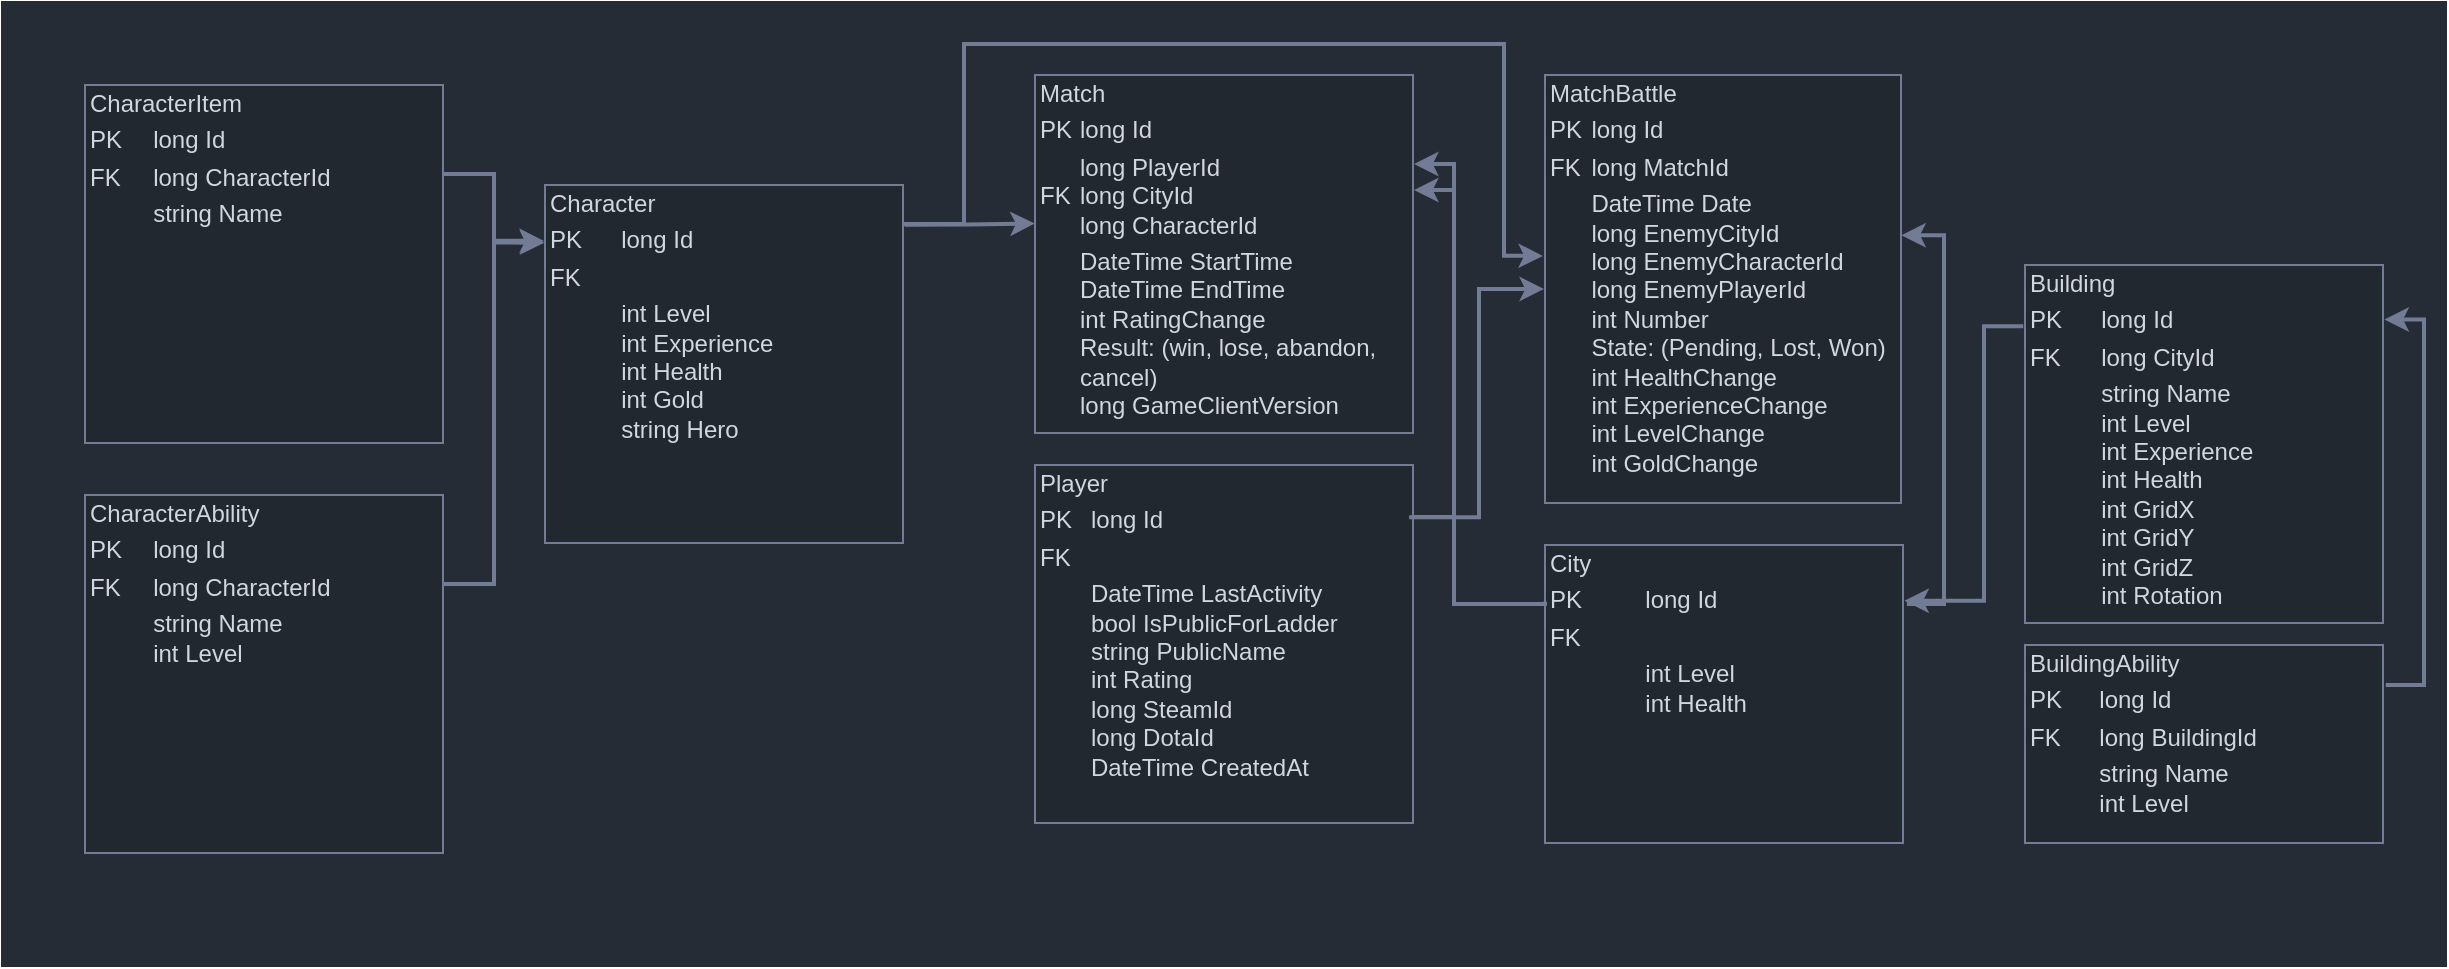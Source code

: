 <mxfile version="27.1.1">
  <diagram name="Page-1" id="mi2ZcQTUJTcLhYgJwU6D">
    <mxGraphModel dx="1426" dy="-382" grid="1" gridSize="10" guides="1" tooltips="1" connect="1" arrows="1" fold="1" page="1" pageScale="1" pageWidth="827" pageHeight="1169" math="0" shadow="0">
      <root>
        <mxCell id="0" />
        <mxCell id="1" parent="0" />
        <mxCell id="gSP_zrU58BN9yuIKza4h-1" value="`" style="rounded=0;whiteSpace=wrap;html=1;fillColor=#262C36;strokeColor=#262C36;strokeWidth=3;labelBorderColor=#737C95;fontColor=default;" vertex="1" parent="1">
          <mxGeometry x="660" y="1360" width="1220" height="480" as="geometry" />
        </mxCell>
        <mxCell id="gSP_zrU58BN9yuIKza4h-4" value="&lt;div style=&quot;box-sizing: border-box; width: 100%; background-position: 0% 0%; background-repeat: repeat; background-attachment: scroll; background-image: none; background-size: auto; background-origin: padding-box; background-clip: border-box; padding: 2px;&quot;&gt;Player&lt;/div&gt;&lt;table style=&quot;width:100%;font-size:1em;&quot; cellpadding=&quot;2&quot; cellspacing=&quot;0&quot;&gt;&lt;tbody&gt;&lt;tr&gt;&lt;td&gt;PK&lt;/td&gt;&lt;td&gt;long Id&lt;/td&gt;&lt;/tr&gt;&lt;tr&gt;&lt;td&gt;FK&lt;/td&gt;&lt;td&gt;&lt;br&gt;&lt;/td&gt;&lt;/tr&gt;&lt;tr&gt;&lt;td&gt;&lt;br&gt;&lt;/td&gt;&lt;td&gt;DateTime LastActivity&lt;br&gt;bool IsPublicForLadder&lt;br&gt;string PublicName&lt;br&gt;int Rating&lt;br&gt;long SteamId&lt;br&gt;long DotaId&lt;br&gt;DateTime CreatedAt&lt;/td&gt;&lt;/tr&gt;&lt;/tbody&gt;&lt;/table&gt;" style="verticalAlign=top;align=left;overflow=fill;html=1;whiteSpace=wrap;fontColor=#D1D7E0;labelBackgroundColor=#212830;labelBorderColor=#737C95;strokeColor=none;strokeWidth=2;fillColor=none;" vertex="1" parent="1">
          <mxGeometry x="1175" y="1590" width="190" height="180" as="geometry" />
        </mxCell>
        <mxCell id="gSP_zrU58BN9yuIKza4h-5" value="&lt;div style=&quot;box-sizing: border-box; width: 100%; background-position: 0% 0%; background-repeat: repeat; background-attachment: scroll; background-image: none; background-size: auto; background-origin: padding-box; background-clip: border-box; padding: 2px;&quot;&gt;Match&lt;/div&gt;&lt;table style=&quot;width:100%;font-size:1em;&quot; cellpadding=&quot;2&quot; cellspacing=&quot;0&quot;&gt;&lt;tbody&gt;&lt;tr&gt;&lt;td&gt;PK&lt;/td&gt;&lt;td&gt;long Id&lt;/td&gt;&lt;/tr&gt;&lt;tr&gt;&lt;td&gt;FK&lt;/td&gt;&lt;td&gt;long PlayerId&lt;br&gt;long CityId&lt;br&gt;long CharacterId&lt;/td&gt;&lt;/tr&gt;&lt;tr&gt;&lt;td&gt;&lt;br&gt;&lt;/td&gt;&lt;td&gt;DateTime StartTime&lt;br&gt;DateTime EndTime&lt;br&gt;int RatingChange&lt;br&gt;Result: (win, lose, abandon, cancel)&lt;br&gt;long GameClientVersion&lt;/td&gt;&lt;/tr&gt;&lt;/tbody&gt;&lt;/table&gt;" style="verticalAlign=top;align=left;overflow=fill;html=1;whiteSpace=wrap;fontColor=#D1D7E0;labelBackgroundColor=#212830;labelBorderColor=#737C95;strokeColor=none;strokeWidth=2;fillColor=none;" vertex="1" parent="1">
          <mxGeometry x="1175" y="1395" width="190" height="180" as="geometry" />
        </mxCell>
        <mxCell id="gSP_zrU58BN9yuIKza4h-6" value="&lt;div style=&quot;box-sizing: border-box; width: 100%; background-position: 0% 0%; background-repeat: repeat; background-attachment: scroll; background-image: none; background-size: auto; background-origin: padding-box; background-clip: border-box; padding: 2px;&quot;&gt;MatchBattle&lt;/div&gt;&lt;table style=&quot;width:100%;font-size:1em;&quot; cellpadding=&quot;2&quot; cellspacing=&quot;0&quot;&gt;&lt;tbody&gt;&lt;tr&gt;&lt;td&gt;PK&lt;/td&gt;&lt;td&gt;long Id&lt;/td&gt;&lt;/tr&gt;&lt;tr&gt;&lt;td&gt;FK&lt;/td&gt;&lt;td&gt;long MatchId&lt;/td&gt;&lt;/tr&gt;&lt;tr&gt;&lt;td&gt;&lt;br&gt;&lt;/td&gt;&lt;td&gt;DateTime Date&lt;br&gt;long EnemyCityId&lt;br&gt;long EnemyCharacterId&lt;br&gt;long EnemyPlayerId&lt;br&gt;int Number&lt;br&gt;State: (Pending, Lost, Won)&lt;br&gt;int HealthChange&lt;br&gt;int ExperienceChange&lt;br&gt;int LevelChange&lt;br&gt;int GoldChange&lt;/td&gt;&lt;/tr&gt;&lt;/tbody&gt;&lt;/table&gt;" style="verticalAlign=top;align=left;overflow=fill;html=1;whiteSpace=wrap;fontColor=#D1D7E0;labelBackgroundColor=#212830;labelBorderColor=#737C95;strokeColor=none;strokeWidth=2;fillColor=none;" vertex="1" parent="1">
          <mxGeometry x="1430" y="1395" width="179" height="215" as="geometry" />
        </mxCell>
        <mxCell id="gSP_zrU58BN9yuIKza4h-7" value="&lt;div style=&quot;box-sizing: border-box; width: 100%; background-position: 0% 0%; background-repeat: repeat; background-attachment: scroll; background-image: none; background-size: auto; background-origin: padding-box; background-clip: border-box; padding: 2px;&quot;&gt;Character&lt;/div&gt;&lt;table style=&quot;width:100%;font-size:1em;&quot; cellpadding=&quot;2&quot; cellspacing=&quot;0&quot;&gt;&lt;tbody&gt;&lt;tr&gt;&lt;td&gt;PK&lt;/td&gt;&lt;td&gt;long Id&lt;/td&gt;&lt;/tr&gt;&lt;tr&gt;&lt;td&gt;FK&lt;/td&gt;&lt;td&gt;&lt;br&gt;&lt;/td&gt;&lt;/tr&gt;&lt;tr&gt;&lt;td&gt;&lt;br&gt;&lt;/td&gt;&lt;td&gt;int Level&lt;br&gt;int Experience&lt;br&gt;int Health&lt;br&gt;int Gold&lt;br&gt;string Hero&lt;/td&gt;&lt;/tr&gt;&lt;/tbody&gt;&lt;/table&gt;" style="verticalAlign=top;align=left;overflow=fill;html=1;whiteSpace=wrap;fontColor=#D1D7E0;labelBackgroundColor=#212830;labelBorderColor=#737C95;strokeColor=none;strokeWidth=2;fillColor=none;" vertex="1" parent="1">
          <mxGeometry x="930" y="1450" width="180" height="180" as="geometry" />
        </mxCell>
        <mxCell id="gSP_zrU58BN9yuIKza4h-8" style="edgeStyle=orthogonalEdgeStyle;rounded=0;orthogonalLoop=1;jettySize=auto;html=1;entryX=0;entryY=0.158;entryDx=0;entryDy=0;entryPerimeter=0;exitX=1;exitY=0.25;exitDx=0;exitDy=0;fontColor=#D1D7E0;labelBackgroundColor=#212830;labelBorderColor=none;strokeColor=#737C95;strokeWidth=2;" edge="1" parent="1" source="gSP_zrU58BN9yuIKza4h-9" target="gSP_zrU58BN9yuIKza4h-7">
          <mxGeometry relative="1" as="geometry" />
        </mxCell>
        <mxCell id="gSP_zrU58BN9yuIKza4h-9" value="&lt;div style=&quot;box-sizing: border-box; width: 100%; background-position: 0% 0%; background-repeat: repeat; background-attachment: scroll; background-image: none; background-size: auto; background-origin: padding-box; background-clip: border-box; padding: 2px;&quot;&gt;CharacterItem&lt;/div&gt;&lt;table style=&quot;width:100%;font-size:1em;&quot; cellpadding=&quot;2&quot; cellspacing=&quot;0&quot;&gt;&lt;tbody&gt;&lt;tr&gt;&lt;td&gt;PK&lt;/td&gt;&lt;td&gt;long Id&lt;/td&gt;&lt;/tr&gt;&lt;tr&gt;&lt;td&gt;FK&lt;/td&gt;&lt;td&gt;long CharacterId&lt;/td&gt;&lt;/tr&gt;&lt;tr&gt;&lt;td&gt;&lt;br&gt;&lt;/td&gt;&lt;td&gt;string Name&lt;/td&gt;&lt;/tr&gt;&lt;/tbody&gt;&lt;/table&gt;" style="verticalAlign=top;align=left;overflow=fill;html=1;whiteSpace=wrap;fontColor=#D1D7E0;labelBackgroundColor=#212830;labelBorderColor=#737C95;strokeColor=none;strokeWidth=2;fillColor=none;" vertex="1" parent="1">
          <mxGeometry x="700" y="1400" width="180" height="180" as="geometry" />
        </mxCell>
        <mxCell id="gSP_zrU58BN9yuIKza4h-10" value="&lt;div style=&quot;box-sizing: border-box; width: 100%; background-position: 0% 0%; background-repeat: repeat; background-attachment: scroll; background-image: none; background-size: auto; background-origin: padding-box; background-clip: border-box; padding: 2px;&quot;&gt;CharacterAbility&lt;/div&gt;&lt;table style=&quot;width:100%;font-size:1em;&quot; cellpadding=&quot;2&quot; cellspacing=&quot;0&quot;&gt;&lt;tbody&gt;&lt;tr&gt;&lt;td&gt;PK&lt;/td&gt;&lt;td&gt;long Id&lt;/td&gt;&lt;/tr&gt;&lt;tr&gt;&lt;td&gt;FK&lt;/td&gt;&lt;td&gt;long CharacterId&lt;/td&gt;&lt;/tr&gt;&lt;tr&gt;&lt;td&gt;&lt;br&gt;&lt;/td&gt;&lt;td&gt;string Name&lt;br&gt;int Level&lt;/td&gt;&lt;/tr&gt;&lt;/tbody&gt;&lt;/table&gt;" style="verticalAlign=top;align=left;overflow=fill;html=1;whiteSpace=wrap;fontColor=#D1D7E0;labelBackgroundColor=#212830;labelBorderColor=#737C95;strokeColor=none;strokeWidth=2;fillColor=none;" vertex="1" parent="1">
          <mxGeometry x="700" y="1605" width="180" height="180" as="geometry" />
        </mxCell>
        <mxCell id="gSP_zrU58BN9yuIKza4h-12" style="edgeStyle=orthogonalEdgeStyle;rounded=0;orthogonalLoop=1;jettySize=auto;html=1;entryX=0.001;entryY=0.163;entryDx=0;entryDy=0;entryPerimeter=0;exitX=1;exitY=0.25;exitDx=0;exitDy=0;fontColor=#D1D7E0;labelBackgroundColor=#212830;labelBorderColor=none;strokeColor=#737C95;strokeWidth=2;" edge="1" parent="1" source="gSP_zrU58BN9yuIKza4h-10" target="gSP_zrU58BN9yuIKza4h-7">
          <mxGeometry relative="1" as="geometry" />
        </mxCell>
        <mxCell id="gSP_zrU58BN9yuIKza4h-14" value="&lt;div style=&quot;box-sizing: border-box; width: 100%; background-position: 0% 0%; background-repeat: repeat; background-attachment: scroll; background-image: none; background-size: auto; background-origin: padding-box; background-clip: border-box; padding: 2px;&quot;&gt;City&lt;/div&gt;&lt;table style=&quot;width:100%;font-size:1em;&quot; cellpadding=&quot;2&quot; cellspacing=&quot;0&quot;&gt;&lt;tbody&gt;&lt;tr&gt;&lt;td&gt;PK&lt;/td&gt;&lt;td&gt;long Id&lt;/td&gt;&lt;/tr&gt;&lt;tr&gt;&lt;td&gt;FK&lt;/td&gt;&lt;td&gt;&lt;br&gt;&lt;/td&gt;&lt;/tr&gt;&lt;tr&gt;&lt;td&gt;&lt;br&gt;&lt;/td&gt;&lt;td&gt;int Level&lt;br&gt;int Health&lt;/td&gt;&lt;/tr&gt;&lt;/tbody&gt;&lt;/table&gt;" style="verticalAlign=top;align=left;overflow=fill;html=1;whiteSpace=wrap;fontColor=#D1D7E0;labelBackgroundColor=#212830;labelBorderColor=#737C95;strokeColor=none;strokeWidth=2;fillColor=none;" vertex="1" parent="1">
          <mxGeometry x="1430" y="1630" width="180" height="150" as="geometry" />
        </mxCell>
        <mxCell id="gSP_zrU58BN9yuIKza4h-17" value="&lt;div style=&quot;box-sizing: border-box; width: 100%; background-position: 0% 0%; background-repeat: repeat; background-attachment: scroll; background-image: none; background-size: auto; background-origin: padding-box; background-clip: border-box; padding: 2px;&quot;&gt;Building&lt;/div&gt;&lt;table style=&quot;width:100%;font-size:1em;&quot; cellpadding=&quot;2&quot; cellspacing=&quot;0&quot;&gt;&lt;tbody&gt;&lt;tr&gt;&lt;td&gt;PK&lt;/td&gt;&lt;td&gt;long Id&lt;/td&gt;&lt;/tr&gt;&lt;tr&gt;&lt;td&gt;FK&lt;/td&gt;&lt;td&gt;long CityId&lt;/td&gt;&lt;/tr&gt;&lt;tr&gt;&lt;td&gt;&lt;br&gt;&lt;/td&gt;&lt;td&gt;string Name&lt;br&gt;int Level&lt;br&gt;int Experience&lt;br&gt;int Health&lt;br&gt;int GridX&lt;br&gt;int GridY&lt;br&gt;int GridZ&lt;br&gt;int Rotation&lt;/td&gt;&lt;/tr&gt;&lt;/tbody&gt;&lt;/table&gt;" style="verticalAlign=top;align=left;overflow=fill;html=1;whiteSpace=wrap;fontColor=#D1D7E0;labelBackgroundColor=#212830;labelBorderColor=#737C95;strokeColor=none;strokeWidth=2;fillColor=none;" vertex="1" parent="1">
          <mxGeometry x="1670" y="1490" width="180" height="180" as="geometry" />
        </mxCell>
        <mxCell id="gSP_zrU58BN9yuIKza4h-19" value="&lt;div style=&quot;box-sizing: border-box; width: 100%; background-position: 0% 0%; background-repeat: repeat; background-attachment: scroll; background-image: none; background-size: auto; background-origin: padding-box; background-clip: border-box; padding: 2px;&quot;&gt;BuildingAbility&lt;/div&gt;&lt;table style=&quot;width:100%;font-size:1em;&quot; cellpadding=&quot;2&quot; cellspacing=&quot;0&quot;&gt;&lt;tbody&gt;&lt;tr&gt;&lt;td&gt;PK&lt;/td&gt;&lt;td&gt;long Id&lt;/td&gt;&lt;/tr&gt;&lt;tr&gt;&lt;td&gt;FK&lt;/td&gt;&lt;td&gt;long BuildingId&lt;/td&gt;&lt;/tr&gt;&lt;tr&gt;&lt;td&gt;&lt;br&gt;&lt;/td&gt;&lt;td&gt;string Name&lt;br&gt;int Level&lt;/td&gt;&lt;/tr&gt;&lt;/tbody&gt;&lt;/table&gt;" style="verticalAlign=top;align=left;overflow=fill;html=1;whiteSpace=wrap;fontColor=#D1D7E0;labelBackgroundColor=#212830;labelBorderColor=#737C95;strokeColor=none;strokeWidth=2;fillColor=none;" vertex="1" parent="1">
          <mxGeometry x="1670" y="1680" width="180" height="100" as="geometry" />
        </mxCell>
        <mxCell id="gSP_zrU58BN9yuIKza4h-25" style="edgeStyle=orthogonalEdgeStyle;rounded=0;orthogonalLoop=1;jettySize=auto;html=1;entryX=0.002;entryY=0.415;entryDx=0;entryDy=0;entryPerimeter=0;fontColor=#D1D7E0;labelBackgroundColor=#212830;labelBorderColor=none;strokeColor=#737C95;strokeWidth=2;exitX=1.002;exitY=0.113;exitDx=0;exitDy=0;exitPerimeter=0;" edge="1" parent="1" source="gSP_zrU58BN9yuIKza4h-7" target="gSP_zrU58BN9yuIKza4h-5">
          <mxGeometry relative="1" as="geometry">
            <mxPoint x="1110" y="1470" as="sourcePoint" />
            <mxPoint x="950" y="1520" as="targetPoint" />
          </mxGeometry>
        </mxCell>
        <mxCell id="gSP_zrU58BN9yuIKza4h-26" style="edgeStyle=orthogonalEdgeStyle;rounded=0;orthogonalLoop=1;jettySize=auto;html=1;entryX=1;entryY=0.25;entryDx=0;entryDy=0;exitX=1.001;exitY=0.147;exitDx=0;exitDy=0;fontColor=#D1D7E0;labelBackgroundColor=#212830;labelBorderColor=none;strokeColor=#737C95;strokeWidth=2;exitPerimeter=0;" edge="1" parent="1" source="gSP_zrU58BN9yuIKza4h-4" target="gSP_zrU58BN9yuIKza4h-5">
          <mxGeometry relative="1" as="geometry">
            <mxPoint x="1470" y="1721" as="sourcePoint" />
            <mxPoint x="1520" y="1550" as="targetPoint" />
          </mxGeometry>
        </mxCell>
        <mxCell id="gSP_zrU58BN9yuIKza4h-29" style="edgeStyle=orthogonalEdgeStyle;rounded=0;orthogonalLoop=1;jettySize=auto;html=1;entryX=1;entryY=0.322;entryDx=0;entryDy=0;fontColor=#D1D7E0;labelBackgroundColor=#212830;labelBorderColor=none;strokeColor=#737C95;strokeWidth=2;entryPerimeter=0;exitX=0.003;exitY=0.192;exitDx=0;exitDy=0;exitPerimeter=0;" edge="1" parent="1" source="gSP_zrU58BN9yuIKza4h-14" target="gSP_zrU58BN9yuIKza4h-5">
          <mxGeometry relative="1" as="geometry">
            <mxPoint x="1385" y="1750" as="sourcePoint" />
            <mxPoint x="1380" y="1560" as="targetPoint" />
            <Array as="points">
              <mxPoint x="1431" y="1660" />
              <mxPoint x="1385" y="1660" />
              <mxPoint x="1385" y="1453" />
            </Array>
          </mxGeometry>
        </mxCell>
        <mxCell id="gSP_zrU58BN9yuIKza4h-30" style="edgeStyle=orthogonalEdgeStyle;rounded=0;orthogonalLoop=1;jettySize=auto;html=1;entryX=-0.003;entryY=0.423;entryDx=0;entryDy=0;entryPerimeter=0;fontColor=#D1D7E0;labelBackgroundColor=#212830;labelBorderColor=none;strokeColor=#737C95;strokeWidth=2;" edge="1" parent="1" target="gSP_zrU58BN9yuIKza4h-6">
          <mxGeometry relative="1" as="geometry">
            <mxPoint x="1110" y="1470" as="sourcePoint" />
            <mxPoint x="1205" y="1470" as="targetPoint" />
            <Array as="points">
              <mxPoint x="1140" y="1470" />
              <mxPoint x="1140" y="1380" />
              <mxPoint x="1410" y="1380" />
              <mxPoint x="1410" y="1486" />
            </Array>
          </mxGeometry>
        </mxCell>
        <mxCell id="gSP_zrU58BN9yuIKza4h-31" style="edgeStyle=orthogonalEdgeStyle;rounded=0;orthogonalLoop=1;jettySize=auto;html=1;entryX=0;entryY=0.5;entryDx=0;entryDy=0;exitX=0.987;exitY=0.148;exitDx=0;exitDy=0;fontColor=#D1D7E0;labelBackgroundColor=#212830;labelBorderColor=none;strokeColor=#737C95;strokeWidth=2;exitPerimeter=0;" edge="1" parent="1" source="gSP_zrU58BN9yuIKza4h-4" target="gSP_zrU58BN9yuIKza4h-6">
          <mxGeometry relative="1" as="geometry">
            <mxPoint x="1390" y="1716" as="sourcePoint" />
            <mxPoint x="1390" y="1530" as="targetPoint" />
          </mxGeometry>
        </mxCell>
        <mxCell id="gSP_zrU58BN9yuIKza4h-34" style="edgeStyle=orthogonalEdgeStyle;rounded=0;orthogonalLoop=1;jettySize=auto;html=1;entryX=1.001;entryY=0.189;entryDx=0;entryDy=0;entryPerimeter=0;fontColor=#D1D7E0;labelBackgroundColor=#212830;labelBorderColor=none;strokeColor=#737C95;strokeWidth=2;exitX=-0.002;exitY=0.173;exitDx=0;exitDy=0;exitPerimeter=0;" edge="1" parent="1" source="gSP_zrU58BN9yuIKza4h-17" target="gSP_zrU58BN9yuIKza4h-14">
          <mxGeometry relative="1" as="geometry">
            <mxPoint x="1630" y="1540" as="sourcePoint" />
            <mxPoint x="1695" y="1540" as="targetPoint" />
            <Array as="points">
              <mxPoint x="1650" y="1521" />
              <mxPoint x="1650" y="1658" />
            </Array>
          </mxGeometry>
        </mxCell>
        <mxCell id="gSP_zrU58BN9yuIKza4h-35" style="edgeStyle=orthogonalEdgeStyle;rounded=0;orthogonalLoop=1;jettySize=auto;html=1;entryX=1.001;entryY=0.154;entryDx=0;entryDy=0;entryPerimeter=0;fontColor=#D1D7E0;labelBackgroundColor=#212830;labelBorderColor=none;strokeColor=#737C95;strokeWidth=2;exitX=1.005;exitY=0.205;exitDx=0;exitDy=0;exitPerimeter=0;" edge="1" parent="1" source="gSP_zrU58BN9yuIKza4h-19" target="gSP_zrU58BN9yuIKza4h-17">
          <mxGeometry relative="1" as="geometry">
            <mxPoint x="1830" y="1680" as="sourcePoint" />
            <mxPoint x="1895" y="1680" as="targetPoint" />
          </mxGeometry>
        </mxCell>
        <mxCell id="gSP_zrU58BN9yuIKza4h-36" style="edgeStyle=orthogonalEdgeStyle;rounded=0;orthogonalLoop=1;jettySize=auto;html=1;entryX=0.998;entryY=0.375;entryDx=0;entryDy=0;entryPerimeter=0;fontColor=#D1D7E0;labelBackgroundColor=#212830;labelBorderColor=none;strokeColor=#737C95;strokeWidth=2;exitX=1.008;exitY=0.2;exitDx=0;exitDy=0;exitPerimeter=0;" edge="1" parent="1" source="gSP_zrU58BN9yuIKza4h-14" target="gSP_zrU58BN9yuIKza4h-6">
          <mxGeometry relative="1" as="geometry">
            <mxPoint x="1620" y="1680" as="sourcePoint" />
            <mxPoint x="1685" y="1680" as="targetPoint" />
            <Array as="points">
              <mxPoint x="1630" y="1660" />
              <mxPoint x="1630" y="1476" />
            </Array>
          </mxGeometry>
        </mxCell>
      </root>
    </mxGraphModel>
  </diagram>
</mxfile>
